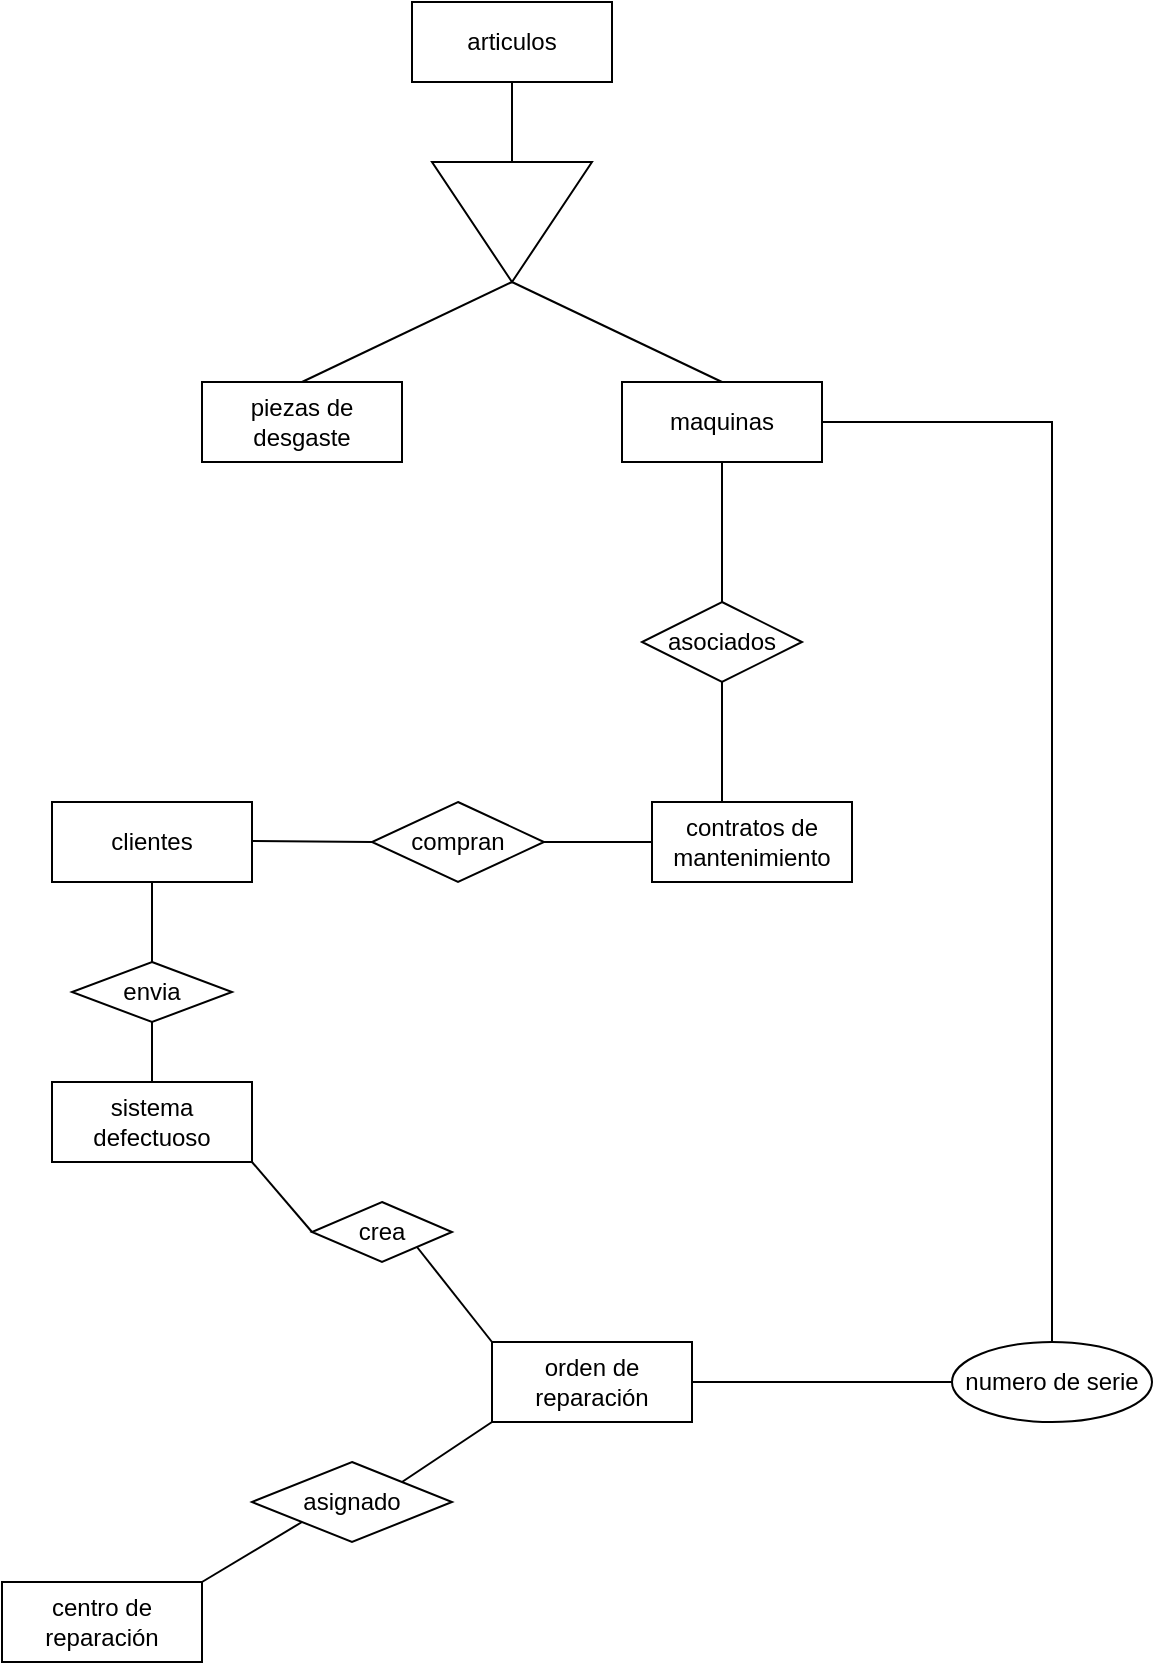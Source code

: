 <mxfile version="22.0.3" type="device">
  <diagram name="Página-1" id="gSLJwfsBdRyJ_WMyY5uk">
    <mxGraphModel dx="712" dy="827" grid="1" gridSize="10" guides="1" tooltips="1" connect="1" arrows="1" fold="1" page="1" pageScale="1" pageWidth="827" pageHeight="1169" math="0" shadow="0">
      <root>
        <mxCell id="0" />
        <mxCell id="1" parent="0" />
        <mxCell id="tNHOyRQGqFNAR__83JqP-2" value="articulos" style="whiteSpace=wrap;html=1;align=center;" vertex="1" parent="1">
          <mxGeometry x="400" y="120" width="100" height="40" as="geometry" />
        </mxCell>
        <mxCell id="tNHOyRQGqFNAR__83JqP-4" value="" style="endArrow=none;html=1;rounded=0;exitX=0.5;exitY=0;exitDx=0;exitDy=0;" edge="1" parent="1" target="tNHOyRQGqFNAR__83JqP-2">
          <mxGeometry relative="1" as="geometry">
            <mxPoint x="450" y="210" as="sourcePoint" />
            <mxPoint x="570" y="430" as="targetPoint" />
          </mxGeometry>
        </mxCell>
        <mxCell id="tNHOyRQGqFNAR__83JqP-5" value="piezas de desgaste" style="whiteSpace=wrap;html=1;align=center;" vertex="1" parent="1">
          <mxGeometry x="295" y="310" width="100" height="40" as="geometry" />
        </mxCell>
        <mxCell id="tNHOyRQGqFNAR__83JqP-7" value="maquinas" style="whiteSpace=wrap;html=1;align=center;" vertex="1" parent="1">
          <mxGeometry x="505" y="310" width="100" height="40" as="geometry" />
        </mxCell>
        <mxCell id="tNHOyRQGqFNAR__83JqP-9" value="" style="triangle;whiteSpace=wrap;html=1;rotation=90;" vertex="1" parent="1">
          <mxGeometry x="420" y="190" width="60" height="80" as="geometry" />
        </mxCell>
        <mxCell id="tNHOyRQGqFNAR__83JqP-11" value="" style="endArrow=none;html=1;rounded=0;entryX=1;entryY=0.5;entryDx=0;entryDy=0;exitX=0.5;exitY=0;exitDx=0;exitDy=0;" edge="1" parent="1" source="tNHOyRQGqFNAR__83JqP-5" target="tNHOyRQGqFNAR__83JqP-9">
          <mxGeometry relative="1" as="geometry">
            <mxPoint x="400" y="430" as="sourcePoint" />
            <mxPoint x="560" y="430" as="targetPoint" />
          </mxGeometry>
        </mxCell>
        <mxCell id="tNHOyRQGqFNAR__83JqP-12" value="" style="endArrow=none;html=1;rounded=0;entryX=1;entryY=0.5;entryDx=0;entryDy=0;exitX=0.5;exitY=0;exitDx=0;exitDy=0;" edge="1" parent="1" source="tNHOyRQGqFNAR__83JqP-7" target="tNHOyRQGqFNAR__83JqP-9">
          <mxGeometry relative="1" as="geometry">
            <mxPoint x="355" y="320" as="sourcePoint" />
            <mxPoint x="460" y="270" as="targetPoint" />
          </mxGeometry>
        </mxCell>
        <mxCell id="tNHOyRQGqFNAR__83JqP-13" value="clientes" style="whiteSpace=wrap;html=1;align=center;" vertex="1" parent="1">
          <mxGeometry x="220" y="520" width="100" height="40" as="geometry" />
        </mxCell>
        <mxCell id="tNHOyRQGqFNAR__83JqP-15" value="compran" style="shape=rhombus;perimeter=rhombusPerimeter;whiteSpace=wrap;html=1;align=center;" vertex="1" parent="1">
          <mxGeometry x="380" y="520" width="86" height="40" as="geometry" />
        </mxCell>
        <mxCell id="tNHOyRQGqFNAR__83JqP-16" value="contratos de mantenimiento" style="whiteSpace=wrap;html=1;align=center;" vertex="1" parent="1">
          <mxGeometry x="520" y="520" width="100" height="40" as="geometry" />
        </mxCell>
        <mxCell id="tNHOyRQGqFNAR__83JqP-17" value="" style="endArrow=none;html=1;rounded=0;entryX=0;entryY=0.5;entryDx=0;entryDy=0;" edge="1" parent="1" target="tNHOyRQGqFNAR__83JqP-15">
          <mxGeometry relative="1" as="geometry">
            <mxPoint x="320" y="539.5" as="sourcePoint" />
            <mxPoint x="480" y="539.5" as="targetPoint" />
          </mxGeometry>
        </mxCell>
        <mxCell id="tNHOyRQGqFNAR__83JqP-18" value="" style="endArrow=none;html=1;rounded=0;exitX=1;exitY=0.5;exitDx=0;exitDy=0;" edge="1" parent="1" source="tNHOyRQGqFNAR__83JqP-15" target="tNHOyRQGqFNAR__83JqP-16">
          <mxGeometry relative="1" as="geometry">
            <mxPoint x="445" y="490" as="sourcePoint" />
            <mxPoint x="605" y="490" as="targetPoint" />
          </mxGeometry>
        </mxCell>
        <mxCell id="tNHOyRQGqFNAR__83JqP-19" value="asociados" style="shape=rhombus;perimeter=rhombusPerimeter;whiteSpace=wrap;html=1;align=center;" vertex="1" parent="1">
          <mxGeometry x="515" y="420" width="80" height="40" as="geometry" />
        </mxCell>
        <mxCell id="tNHOyRQGqFNAR__83JqP-20" value="" style="endArrow=none;html=1;rounded=0;entryX=0.5;entryY=1;entryDx=0;entryDy=0;exitX=0.5;exitY=0;exitDx=0;exitDy=0;" edge="1" parent="1" source="tNHOyRQGqFNAR__83JqP-19" target="tNHOyRQGqFNAR__83JqP-7">
          <mxGeometry relative="1" as="geometry">
            <mxPoint x="340" y="430" as="sourcePoint" />
            <mxPoint x="500" y="430" as="targetPoint" />
          </mxGeometry>
        </mxCell>
        <mxCell id="tNHOyRQGqFNAR__83JqP-21" value="" style="endArrow=none;html=1;rounded=0;entryX=0.5;entryY=1;entryDx=0;entryDy=0;" edge="1" parent="1" target="tNHOyRQGqFNAR__83JqP-19">
          <mxGeometry relative="1" as="geometry">
            <mxPoint x="555" y="520" as="sourcePoint" />
            <mxPoint x="500" y="430" as="targetPoint" />
          </mxGeometry>
        </mxCell>
        <mxCell id="tNHOyRQGqFNAR__83JqP-22" value="sistema defectuoso" style="whiteSpace=wrap;html=1;align=center;" vertex="1" parent="1">
          <mxGeometry x="220" y="660" width="100" height="40" as="geometry" />
        </mxCell>
        <mxCell id="tNHOyRQGqFNAR__83JqP-23" value="envia" style="shape=rhombus;perimeter=rhombusPerimeter;whiteSpace=wrap;html=1;align=center;" vertex="1" parent="1">
          <mxGeometry x="230" y="600" width="80" height="30" as="geometry" />
        </mxCell>
        <mxCell id="tNHOyRQGqFNAR__83JqP-24" value="" style="endArrow=none;html=1;rounded=0;exitX=0.5;exitY=1;exitDx=0;exitDy=0;entryX=0.5;entryY=0;entryDx=0;entryDy=0;" edge="1" parent="1" source="tNHOyRQGqFNAR__83JqP-13" target="tNHOyRQGqFNAR__83JqP-23">
          <mxGeometry relative="1" as="geometry">
            <mxPoint x="340" y="430" as="sourcePoint" />
            <mxPoint x="500" y="430" as="targetPoint" />
          </mxGeometry>
        </mxCell>
        <mxCell id="tNHOyRQGqFNAR__83JqP-25" value="" style="endArrow=none;html=1;rounded=0;exitX=0.5;exitY=1;exitDx=0;exitDy=0;entryX=0.5;entryY=0;entryDx=0;entryDy=0;" edge="1" parent="1" source="tNHOyRQGqFNAR__83JqP-23" target="tNHOyRQGqFNAR__83JqP-22">
          <mxGeometry relative="1" as="geometry">
            <mxPoint x="280" y="570" as="sourcePoint" />
            <mxPoint x="280" y="610" as="targetPoint" />
          </mxGeometry>
        </mxCell>
        <mxCell id="tNHOyRQGqFNAR__83JqP-27" value="orden de reparación" style="whiteSpace=wrap;html=1;align=center;" vertex="1" parent="1">
          <mxGeometry x="440" y="790" width="100" height="40" as="geometry" />
        </mxCell>
        <mxCell id="tNHOyRQGqFNAR__83JqP-28" value="" style="endArrow=none;html=1;rounded=0;entryX=0;entryY=0;entryDx=0;entryDy=0;exitX=1;exitY=1;exitDx=0;exitDy=0;" edge="1" parent="1" source="tNHOyRQGqFNAR__83JqP-26" target="tNHOyRQGqFNAR__83JqP-27">
          <mxGeometry relative="1" as="geometry">
            <mxPoint x="340" y="630" as="sourcePoint" />
            <mxPoint x="500" y="630" as="targetPoint" />
          </mxGeometry>
        </mxCell>
        <mxCell id="tNHOyRQGqFNAR__83JqP-29" value="" style="endArrow=none;html=1;rounded=0;entryX=0;entryY=0.5;entryDx=0;entryDy=0;exitX=1;exitY=1;exitDx=0;exitDy=0;" edge="1" parent="1" source="tNHOyRQGqFNAR__83JqP-22" target="tNHOyRQGqFNAR__83JqP-26">
          <mxGeometry relative="1" as="geometry">
            <mxPoint x="320" y="700" as="sourcePoint" />
            <mxPoint x="440" y="810" as="targetPoint" />
          </mxGeometry>
        </mxCell>
        <mxCell id="tNHOyRQGqFNAR__83JqP-26" value="crea" style="shape=rhombus;perimeter=rhombusPerimeter;whiteSpace=wrap;html=1;align=center;" vertex="1" parent="1">
          <mxGeometry x="350" y="720" width="70" height="30" as="geometry" />
        </mxCell>
        <mxCell id="tNHOyRQGqFNAR__83JqP-30" value="numero de serie" style="ellipse;whiteSpace=wrap;html=1;align=center;" vertex="1" parent="1">
          <mxGeometry x="670" y="790" width="100" height="40" as="geometry" />
        </mxCell>
        <mxCell id="tNHOyRQGqFNAR__83JqP-33" value="" style="endArrow=none;html=1;rounded=0;exitX=1;exitY=0.5;exitDx=0;exitDy=0;" edge="1" parent="1" source="tNHOyRQGqFNAR__83JqP-27" target="tNHOyRQGqFNAR__83JqP-30">
          <mxGeometry relative="1" as="geometry">
            <mxPoint x="340" y="630" as="sourcePoint" />
            <mxPoint x="500" y="630" as="targetPoint" />
          </mxGeometry>
        </mxCell>
        <mxCell id="tNHOyRQGqFNAR__83JqP-34" value="" style="endArrow=none;html=1;rounded=0;exitX=1;exitY=0.5;exitDx=0;exitDy=0;entryX=0.5;entryY=0;entryDx=0;entryDy=0;" edge="1" parent="1" source="tNHOyRQGqFNAR__83JqP-7" target="tNHOyRQGqFNAR__83JqP-30">
          <mxGeometry relative="1" as="geometry">
            <mxPoint x="590" y="740" as="sourcePoint" />
            <mxPoint x="720" y="740" as="targetPoint" />
            <Array as="points">
              <mxPoint x="720" y="330" />
            </Array>
          </mxGeometry>
        </mxCell>
        <mxCell id="tNHOyRQGqFNAR__83JqP-35" value="centro de reparación" style="whiteSpace=wrap;html=1;align=center;" vertex="1" parent="1">
          <mxGeometry x="195" y="910" width="100" height="40" as="geometry" />
        </mxCell>
        <mxCell id="tNHOyRQGqFNAR__83JqP-37" value="" style="endArrow=none;html=1;rounded=0;exitX=1;exitY=0;exitDx=0;exitDy=0;entryX=0;entryY=1;entryDx=0;entryDy=0;" edge="1" parent="1" source="tNHOyRQGqFNAR__83JqP-36" target="tNHOyRQGqFNAR__83JqP-27">
          <mxGeometry relative="1" as="geometry">
            <mxPoint x="340" y="630" as="sourcePoint" />
            <mxPoint x="500" y="630" as="targetPoint" />
          </mxGeometry>
        </mxCell>
        <mxCell id="tNHOyRQGqFNAR__83JqP-38" value="" style="endArrow=none;html=1;rounded=0;exitX=1;exitY=0;exitDx=0;exitDy=0;entryX=0;entryY=1;entryDx=0;entryDy=0;" edge="1" parent="1" source="tNHOyRQGqFNAR__83JqP-35" target="tNHOyRQGqFNAR__83JqP-36">
          <mxGeometry relative="1" as="geometry">
            <mxPoint x="295" y="910" as="sourcePoint" />
            <mxPoint x="440" y="830" as="targetPoint" />
          </mxGeometry>
        </mxCell>
        <mxCell id="tNHOyRQGqFNAR__83JqP-36" value="asignado" style="shape=rhombus;perimeter=rhombusPerimeter;whiteSpace=wrap;html=1;align=center;" vertex="1" parent="1">
          <mxGeometry x="320" y="850" width="100" height="40" as="geometry" />
        </mxCell>
      </root>
    </mxGraphModel>
  </diagram>
</mxfile>
